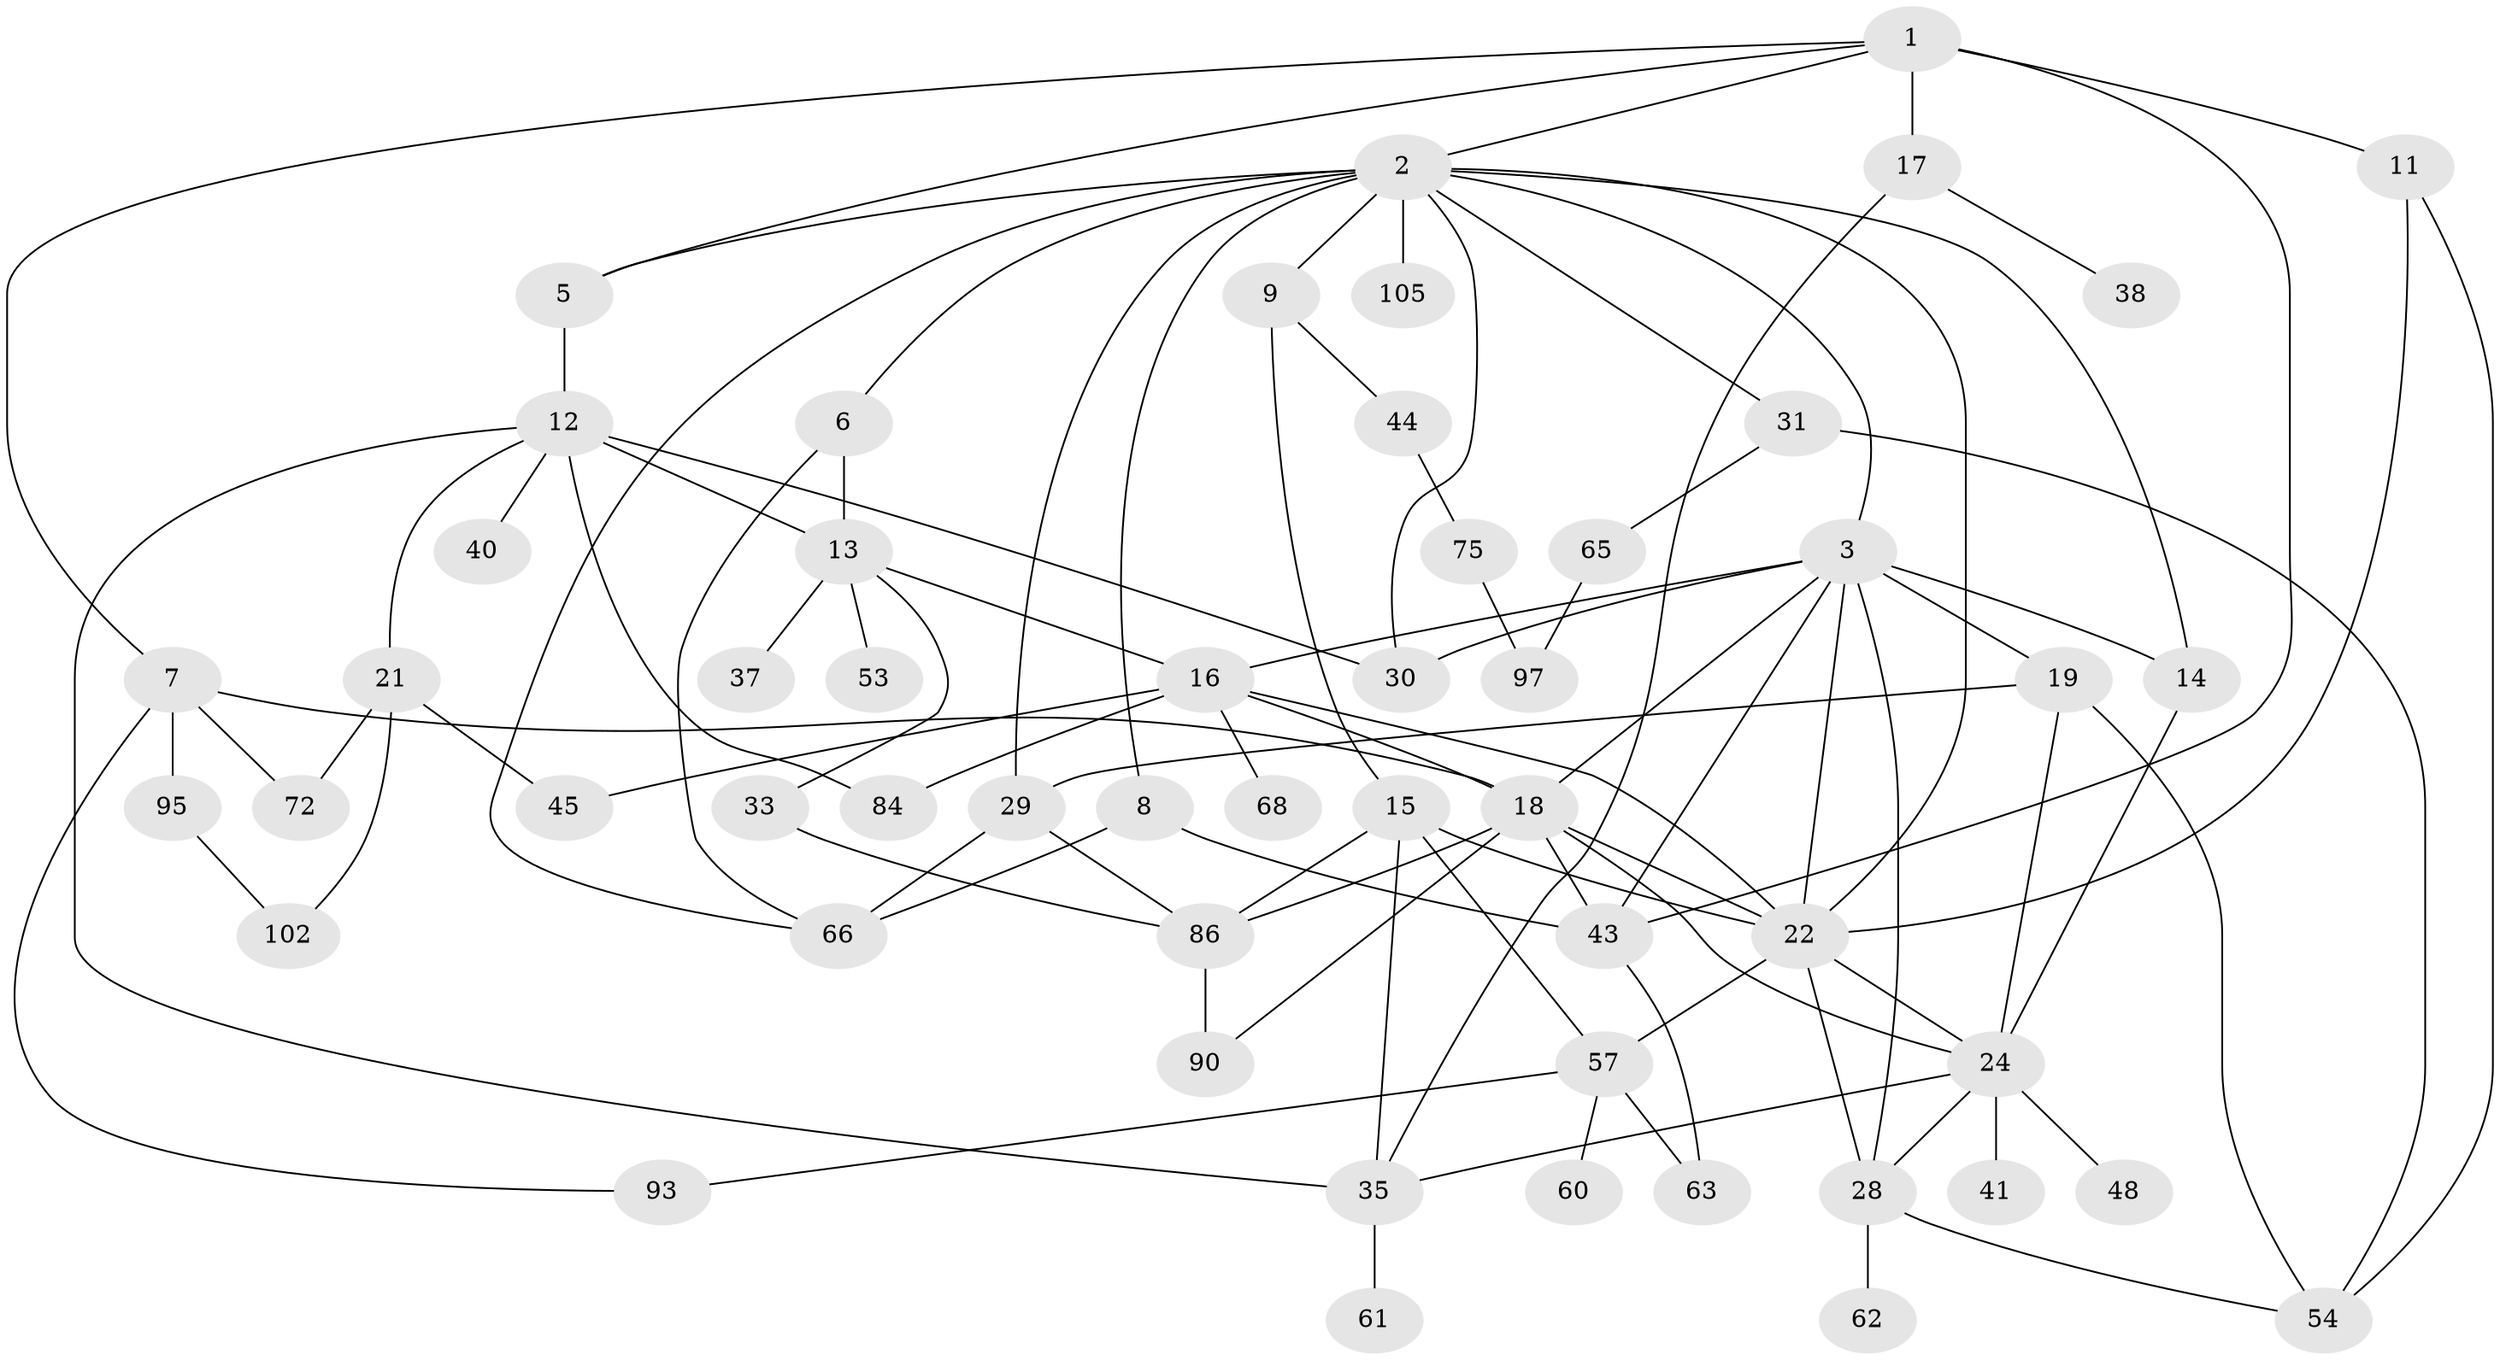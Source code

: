 // original degree distribution, {7: 0.027522935779816515, 10: 0.009174311926605505, 4: 0.1559633027522936, 5: 0.09174311926605505, 3: 0.1834862385321101, 8: 0.009174311926605505, 6: 0.01834862385321101, 2: 0.27522935779816515, 1: 0.22935779816513763}
// Generated by graph-tools (version 1.1) at 2025/13/03/09/25 04:13:29]
// undirected, 54 vertices, 96 edges
graph export_dot {
graph [start="1"]
  node [color=gray90,style=filled];
  1;
  2 [super="+4"];
  3 [super="+10"];
  5;
  6;
  7 [super="+46"];
  8 [super="+94"];
  9 [super="+39"];
  11 [super="+25"];
  12 [super="+20+71+88"];
  13 [super="+32"];
  14;
  15 [super="+58+76"];
  16 [super="+89+34+23+55"];
  17 [super="+50+64+69"];
  18 [super="+73+108+49"];
  19 [super="+42"];
  21 [super="+85"];
  22 [super="+98"];
  24 [super="+26"];
  28 [super="+91+67"];
  29 [super="+47"];
  30 [super="+103"];
  31;
  33 [super="+36"];
  35;
  37;
  38;
  40;
  41 [super="+70"];
  43 [super="+87"];
  44;
  45 [super="+51+79"];
  48;
  53;
  54 [super="+78"];
  57;
  60;
  61;
  62;
  63 [super="+101"];
  65;
  66;
  68;
  72;
  75;
  84;
  86;
  90;
  93;
  95 [super="+99"];
  97;
  102;
  105;
  1 -- 2;
  1 -- 5;
  1 -- 7;
  1 -- 11 [weight=2];
  1 -- 17;
  1 -- 43;
  2 -- 3;
  2 -- 6;
  2 -- 8;
  2 -- 9;
  2 -- 14;
  2 -- 31;
  2 -- 30;
  2 -- 66;
  2 -- 5;
  2 -- 22;
  2 -- 105;
  2 -- 29;
  3 -- 22;
  3 -- 18;
  3 -- 16;
  3 -- 19 [weight=2];
  3 -- 30;
  3 -- 43;
  3 -- 28;
  3 -- 14;
  5 -- 12;
  6 -- 13;
  6 -- 66;
  7 -- 93;
  7 -- 72;
  7 -- 95;
  7 -- 18;
  8 -- 43;
  8 -- 66;
  9 -- 15;
  9 -- 44;
  11 -- 54;
  11 -- 22;
  12 -- 35;
  12 -- 21;
  12 -- 40;
  12 -- 30;
  12 -- 13 [weight=2];
  12 -- 84;
  13 -- 33;
  13 -- 37;
  13 -- 16;
  13 -- 53;
  14 -- 24;
  15 -- 57;
  15 -- 22;
  15 -- 35;
  15 -- 86;
  16 -- 18;
  16 -- 68;
  16 -- 22;
  16 -- 45;
  16 -- 84;
  17 -- 38;
  17 -- 35;
  18 -- 86;
  18 -- 22;
  18 -- 24;
  18 -- 90;
  18 -- 43;
  19 -- 29;
  19 -- 24;
  19 -- 54;
  21 -- 72;
  21 -- 45;
  21 -- 102;
  22 -- 24;
  22 -- 57;
  22 -- 28;
  24 -- 28;
  24 -- 41;
  24 -- 48;
  24 -- 35;
  28 -- 62;
  28 -- 54;
  29 -- 86;
  29 -- 66;
  31 -- 65;
  31 -- 54;
  33 -- 86;
  35 -- 61;
  43 -- 63;
  44 -- 75;
  57 -- 60;
  57 -- 63;
  57 -- 93;
  65 -- 97;
  75 -- 97;
  86 -- 90;
  95 -- 102;
}
